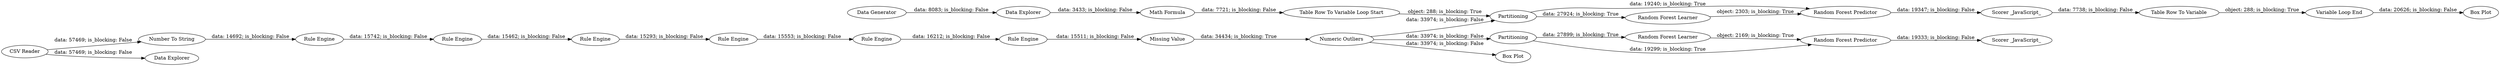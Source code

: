 digraph {
	"-4406126462966544055_870" [label="Random Forest Learner"]
	"-4406126462966544055_849" [label="Random Forest Predictor"]
	"-4406126462966544055_868" [label=Partitioning]
	"-4406126462966544055_871" [label="Random Forest Predictor"]
	"-4406126462966544055_886" [label="Rule Engine"]
	"-4406126462966544055_851" [label=Partitioning]
	"-4406126462966544055_885" [label="Rule Engine"]
	"-4406126462966544055_890" [label="Box Plot"]
	"-4406126462966544055_881" [label="Box Plot"]
	"-4406126462966544055_824" [label="Number To String"]
	"-4406126462966544055_850" [label="Scorer _JavaScript_"]
	"-4406126462966544055_865" [label="Data Explorer"]
	"-4406126462966544055_864" [label="Math Formula"]
	"-4406126462966544055_883" [label="Rule Engine"]
	"-4406126462966544055_867" [label="Table Row To Variable"]
	"-4406126462966544055_888" [label="Missing Value"]
	"-4406126462966544055_847" [label="Data Explorer"]
	"-4406126462966544055_882" [label="Rule Engine"]
	"-4406126462966544055_848" [label="Random Forest Learner"]
	"-4406126462966544055_854" [label="Variable Loop End"]
	"-4406126462966544055_884" [label="Rule Engine"]
	"-4406126462966544055_887" [label="Rule Engine"]
	"-4406126462966544055_866" [label="Table Row To Variable Loop Start"]
	"-4406126462966544055_863" [label="Data Generator"]
	"-4406126462966544055_1" [label="CSV Reader"]
	"-4406126462966544055_889" [label="Numeric Outliers"]
	"-4406126462966544055_869" [label="Scorer _JavaScript_"]
	"-4406126462966544055_871" -> "-4406126462966544055_869" [label="data: 19333; is_blocking: False"]
	"-4406126462966544055_886" -> "-4406126462966544055_887" [label="data: 16212; is_blocking: False"]
	"-4406126462966544055_889" -> "-4406126462966544055_851" [label="data: 33974; is_blocking: False"]
	"-4406126462966544055_887" -> "-4406126462966544055_888" [label="data: 15511; is_blocking: False"]
	"-4406126462966544055_824" -> "-4406126462966544055_882" [label="data: 14692; is_blocking: False"]
	"-4406126462966544055_884" -> "-4406126462966544055_885" [label="data: 15293; is_blocking: False"]
	"-4406126462966544055_851" -> "-4406126462966544055_848" [label="data: 27924; is_blocking: True"]
	"-4406126462966544055_851" -> "-4406126462966544055_849" [label="data: 19240; is_blocking: True"]
	"-4406126462966544055_866" -> "-4406126462966544055_851" [label="object: 288; is_blocking: True"]
	"-4406126462966544055_848" -> "-4406126462966544055_849" [label="object: 2303; is_blocking: True"]
	"-4406126462966544055_864" -> "-4406126462966544055_866" [label="data: 7721; is_blocking: False"]
	"-4406126462966544055_850" -> "-4406126462966544055_867" [label="data: 7738; is_blocking: False"]
	"-4406126462966544055_870" -> "-4406126462966544055_871" [label="object: 2169; is_blocking: True"]
	"-4406126462966544055_865" -> "-4406126462966544055_864" [label="data: 3433; is_blocking: False"]
	"-4406126462966544055_854" -> "-4406126462966544055_881" [label="data: 20626; is_blocking: False"]
	"-4406126462966544055_882" -> "-4406126462966544055_883" [label="data: 15742; is_blocking: False"]
	"-4406126462966544055_849" -> "-4406126462966544055_850" [label="data: 19347; is_blocking: False"]
	"-4406126462966544055_1" -> "-4406126462966544055_824" [label="data: 57469; is_blocking: False"]
	"-4406126462966544055_883" -> "-4406126462966544055_884" [label="data: 15462; is_blocking: False"]
	"-4406126462966544055_867" -> "-4406126462966544055_854" [label="object: 288; is_blocking: True"]
	"-4406126462966544055_889" -> "-4406126462966544055_868" [label="data: 33974; is_blocking: False"]
	"-4406126462966544055_868" -> "-4406126462966544055_870" [label="data: 27899; is_blocking: True"]
	"-4406126462966544055_868" -> "-4406126462966544055_871" [label="data: 19299; is_blocking: True"]
	"-4406126462966544055_885" -> "-4406126462966544055_886" [label="data: 15553; is_blocking: False"]
	"-4406126462966544055_1" -> "-4406126462966544055_847" [label="data: 57469; is_blocking: False"]
	"-4406126462966544055_863" -> "-4406126462966544055_865" [label="data: 8083; is_blocking: False"]
	"-4406126462966544055_888" -> "-4406126462966544055_889" [label="data: 34434; is_blocking: True"]
	"-4406126462966544055_889" -> "-4406126462966544055_890" [label="data: 33974; is_blocking: False"]
	rankdir=LR
}
